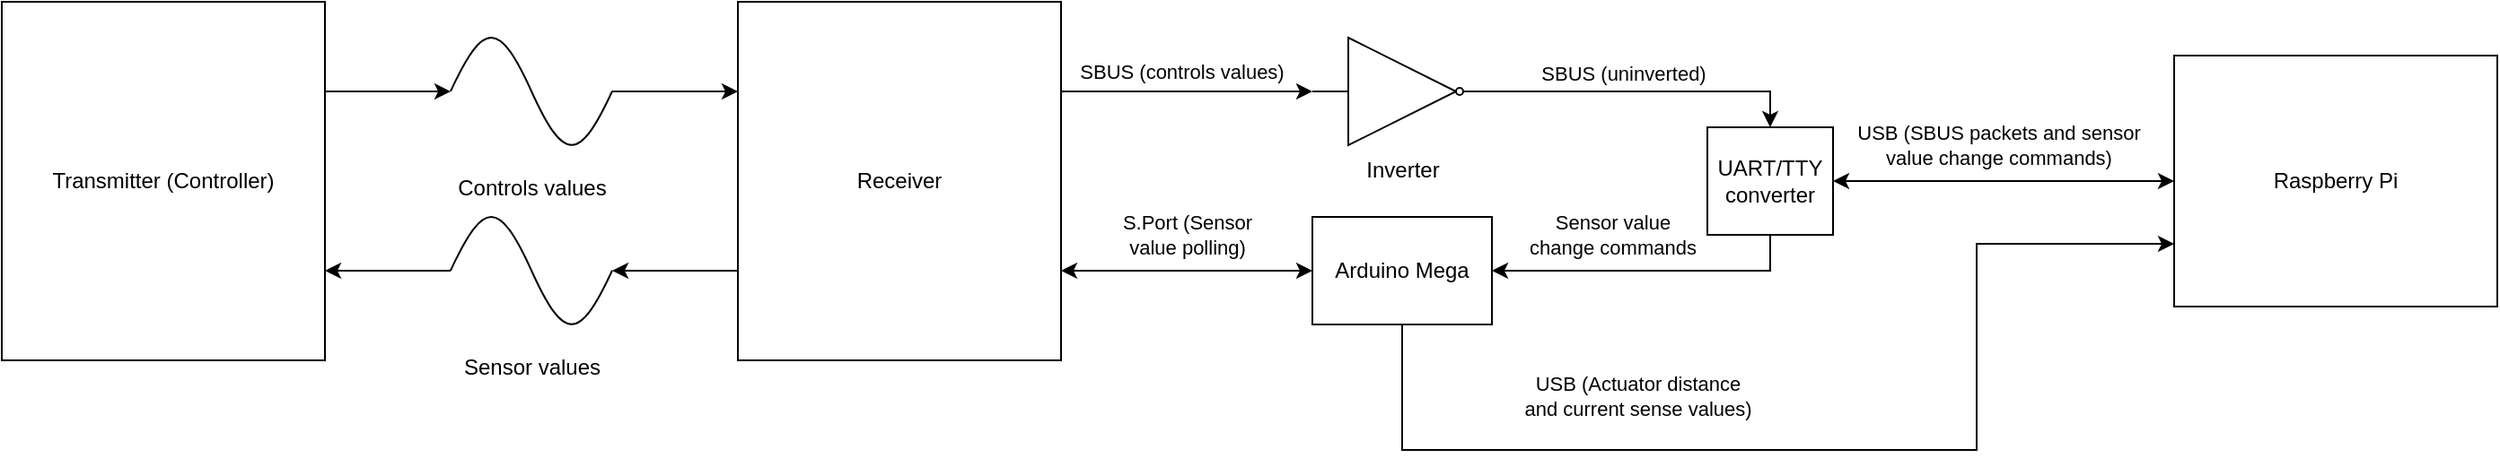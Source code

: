 <mxfile version="14.4.3" type="github">
  <diagram id="6sJhovftLHe1JeEAYkzE" name="Page-1">
    <mxGraphModel dx="1182" dy="733" grid="1" gridSize="10" guides="1" tooltips="1" connect="1" arrows="1" fold="1" page="1" pageScale="1" pageWidth="850" pageHeight="1100" math="0" shadow="0">
      <root>
        <mxCell id="0" />
        <mxCell id="1" parent="0" />
        <mxCell id="x6CiD8VPrZXpMIYv3OhJ-1" value="Transmitter (Controller)" style="rounded=0;whiteSpace=wrap;html=1;labelPosition=center;verticalLabelPosition=middle;align=center;verticalAlign=middle;" parent="1" vertex="1">
          <mxGeometry x="80" y="120" width="180" height="140" as="geometry" />
        </mxCell>
        <mxCell id="sb9LS9Mzbbce-gicuA8Z-35" value="" style="edgeStyle=orthogonalEdgeStyle;rounded=0;orthogonalLoop=1;jettySize=auto;html=1;startArrow=none;startFill=0;endArrow=classic;endFill=1;entryX=0;entryY=0.25;entryDx=0;entryDy=0;" edge="1" parent="1" source="sb9LS9Mzbbce-gicuA8Z-3" target="sb9LS9Mzbbce-gicuA8Z-6">
          <mxGeometry relative="1" as="geometry" />
        </mxCell>
        <mxCell id="sb9LS9Mzbbce-gicuA8Z-3" value="Controls values" style="pointerEvents=1;verticalLabelPosition=bottom;shadow=0;dashed=0;align=center;html=1;verticalAlign=top;shape=mxgraph.electrical.waveforms.sine_wave;" vertex="1" parent="1">
          <mxGeometry x="330" y="130" width="90" height="80" as="geometry" />
        </mxCell>
        <mxCell id="sb9LS9Mzbbce-gicuA8Z-5" value="Transmitter (Controller)" style="rounded=0;whiteSpace=wrap;html=1;labelPosition=center;verticalLabelPosition=middle;align=center;verticalAlign=middle;" vertex="1" parent="1">
          <mxGeometry x="80" y="120" width="180" height="200" as="geometry" />
        </mxCell>
        <mxCell id="sb9LS9Mzbbce-gicuA8Z-11" value="" style="edgeStyle=orthogonalEdgeStyle;rounded=0;orthogonalLoop=1;jettySize=auto;html=1;startArrow=none;startFill=0;exitX=1;exitY=0.25;exitDx=0;exitDy=0;" edge="1" parent="1" source="sb9LS9Mzbbce-gicuA8Z-6" target="sb9LS9Mzbbce-gicuA8Z-10">
          <mxGeometry relative="1" as="geometry" />
        </mxCell>
        <mxCell id="sb9LS9Mzbbce-gicuA8Z-12" value="&lt;div&gt;SBUS (controls values)&lt;br&gt;&lt;/div&gt;" style="edgeLabel;html=1;align=center;verticalAlign=middle;resizable=0;points=[];" vertex="1" connectable="0" parent="sb9LS9Mzbbce-gicuA8Z-11">
          <mxGeometry x="-0.271" y="-3" relative="1" as="geometry">
            <mxPoint x="16" y="-14" as="offset" />
          </mxGeometry>
        </mxCell>
        <mxCell id="sb9LS9Mzbbce-gicuA8Z-36" style="edgeStyle=orthogonalEdgeStyle;rounded=0;orthogonalLoop=1;jettySize=auto;html=1;exitX=1;exitY=0.75;exitDx=0;exitDy=0;entryX=0;entryY=0.5;entryDx=0;entryDy=0;startArrow=classic;startFill=1;endArrow=classic;endFill=1;" edge="1" parent="1" source="sb9LS9Mzbbce-gicuA8Z-6" target="sb9LS9Mzbbce-gicuA8Z-15">
          <mxGeometry relative="1" as="geometry">
            <Array as="points">
              <mxPoint x="700" y="270" />
              <mxPoint x="700" y="270" />
            </Array>
          </mxGeometry>
        </mxCell>
        <mxCell id="sb9LS9Mzbbce-gicuA8Z-37" value="&lt;div&gt;S.Port (Sensor&lt;/div&gt;&lt;div&gt;value polling)&lt;br&gt;&lt;/div&gt;" style="edgeLabel;html=1;align=center;verticalAlign=middle;resizable=0;points=[];" vertex="1" connectable="0" parent="sb9LS9Mzbbce-gicuA8Z-36">
          <mxGeometry x="0.432" y="-1" relative="1" as="geometry">
            <mxPoint x="-30" y="-21" as="offset" />
          </mxGeometry>
        </mxCell>
        <mxCell id="sb9LS9Mzbbce-gicuA8Z-6" value="Receiver" style="rounded=0;whiteSpace=wrap;html=1;labelPosition=center;verticalLabelPosition=middle;align=center;verticalAlign=middle;" vertex="1" parent="1">
          <mxGeometry x="490" y="120" width="180" height="200" as="geometry" />
        </mxCell>
        <mxCell id="sb9LS9Mzbbce-gicuA8Z-23" value="" style="edgeStyle=orthogonalEdgeStyle;rounded=0;orthogonalLoop=1;jettySize=auto;html=1;startArrow=classic;startFill=1;endArrow=classic;endFill=1;exitX=1;exitY=0.5;exitDx=0;exitDy=0;entryX=0;entryY=0.5;entryDx=0;entryDy=0;" edge="1" parent="1" source="sb9LS9Mzbbce-gicuA8Z-8" target="sb9LS9Mzbbce-gicuA8Z-22">
          <mxGeometry relative="1" as="geometry">
            <mxPoint x="1300" y="220" as="targetPoint" />
            <Array as="points" />
          </mxGeometry>
        </mxCell>
        <mxCell id="sb9LS9Mzbbce-gicuA8Z-42" value="&lt;div&gt;USB (SBUS packets and sensor&lt;/div&gt;&lt;div&gt;value change commands)&lt;/div&gt;" style="edgeLabel;html=1;align=center;verticalAlign=middle;resizable=0;points=[];" vertex="1" connectable="0" parent="sb9LS9Mzbbce-gicuA8Z-23">
          <mxGeometry x="0.2" y="-1" relative="1" as="geometry">
            <mxPoint x="-22" y="-21" as="offset" />
          </mxGeometry>
        </mxCell>
        <mxCell id="sb9LS9Mzbbce-gicuA8Z-8" value="UART/TTY converter" style="rounded=0;whiteSpace=wrap;html=1;labelPosition=center;verticalLabelPosition=middle;align=center;verticalAlign=middle;" vertex="1" parent="1">
          <mxGeometry x="1030" y="190" width="70" height="60" as="geometry" />
        </mxCell>
        <mxCell id="sb9LS9Mzbbce-gicuA8Z-13" value="" style="edgeStyle=orthogonalEdgeStyle;rounded=0;orthogonalLoop=1;jettySize=auto;html=1;startArrow=none;startFill=0;entryX=0.5;entryY=0;entryDx=0;entryDy=0;" edge="1" parent="1" source="sb9LS9Mzbbce-gicuA8Z-10" target="sb9LS9Mzbbce-gicuA8Z-8">
          <mxGeometry relative="1" as="geometry" />
        </mxCell>
        <mxCell id="sb9LS9Mzbbce-gicuA8Z-14" value="SBUS (uninverted)" style="edgeLabel;html=1;align=center;verticalAlign=middle;resizable=0;points=[];" vertex="1" connectable="0" parent="sb9LS9Mzbbce-gicuA8Z-13">
          <mxGeometry x="-0.167" y="3" relative="1" as="geometry">
            <mxPoint y="-7" as="offset" />
          </mxGeometry>
        </mxCell>
        <mxCell id="sb9LS9Mzbbce-gicuA8Z-10" value="Inverter" style="verticalLabelPosition=bottom;shadow=0;dashed=0;align=center;html=1;verticalAlign=top;shape=mxgraph.electrical.logic_gates.buffer2;negating=1;" vertex="1" parent="1">
          <mxGeometry x="810" y="140" width="100" height="60" as="geometry" />
        </mxCell>
        <mxCell id="sb9LS9Mzbbce-gicuA8Z-20" value="" style="edgeStyle=orthogonalEdgeStyle;rounded=0;orthogonalLoop=1;jettySize=auto;html=1;startArrow=classic;startFill=1;endArrow=none;endFill=0;entryX=0.5;entryY=1;entryDx=0;entryDy=0;" edge="1" parent="1" source="sb9LS9Mzbbce-gicuA8Z-15" target="sb9LS9Mzbbce-gicuA8Z-8">
          <mxGeometry relative="1" as="geometry" />
        </mxCell>
        <mxCell id="sb9LS9Mzbbce-gicuA8Z-21" value="&lt;div&gt;Sensor value&lt;/div&gt;&lt;div&gt;change commands&lt;/div&gt;" style="edgeLabel;html=1;align=center;verticalAlign=middle;resizable=0;points=[];" vertex="1" connectable="0" parent="sb9LS9Mzbbce-gicuA8Z-20">
          <mxGeometry x="-0.074" y="-4" relative="1" as="geometry">
            <mxPoint x="-14" y="-24" as="offset" />
          </mxGeometry>
        </mxCell>
        <mxCell id="sb9LS9Mzbbce-gicuA8Z-39" value="" style="edgeStyle=orthogonalEdgeStyle;rounded=0;orthogonalLoop=1;jettySize=auto;html=1;startArrow=none;startFill=0;endArrow=classic;endFill=1;entryX=0;entryY=0.75;entryDx=0;entryDy=0;exitX=0.5;exitY=1;exitDx=0;exitDy=0;" edge="1" parent="1" source="sb9LS9Mzbbce-gicuA8Z-15" target="sb9LS9Mzbbce-gicuA8Z-22">
          <mxGeometry relative="1" as="geometry">
            <mxPoint x="820" y="380" as="targetPoint" />
            <Array as="points">
              <mxPoint x="860" y="370" />
              <mxPoint x="1180" y="370" />
              <mxPoint x="1180" y="255" />
            </Array>
          </mxGeometry>
        </mxCell>
        <mxCell id="sb9LS9Mzbbce-gicuA8Z-43" value="&lt;div&gt;USB (Actuator distance&lt;/div&gt;&lt;div&gt;and current sense values)&lt;/div&gt;" style="edgeLabel;html=1;align=center;verticalAlign=middle;resizable=0;points=[];" vertex="1" connectable="0" parent="sb9LS9Mzbbce-gicuA8Z-39">
          <mxGeometry x="0.055" relative="1" as="geometry">
            <mxPoint x="-124" y="-30" as="offset" />
          </mxGeometry>
        </mxCell>
        <mxCell id="sb9LS9Mzbbce-gicuA8Z-15" value="Arduino Mega" style="rounded=0;whiteSpace=wrap;html=1;labelPosition=center;verticalLabelPosition=middle;align=center;verticalAlign=middle;" vertex="1" parent="1">
          <mxGeometry x="810" y="240" width="100" height="60" as="geometry" />
        </mxCell>
        <mxCell id="sb9LS9Mzbbce-gicuA8Z-22" value="Raspberry Pi" style="rounded=0;whiteSpace=wrap;html=1;labelPosition=center;verticalLabelPosition=middle;align=center;verticalAlign=middle;" vertex="1" parent="1">
          <mxGeometry x="1290" y="150" width="180" height="140" as="geometry" />
        </mxCell>
        <mxCell id="sb9LS9Mzbbce-gicuA8Z-26" value="" style="edgeStyle=orthogonalEdgeStyle;rounded=0;orthogonalLoop=1;jettySize=auto;html=1;startArrow=none;startFill=0;exitX=1;exitY=0.25;exitDx=0;exitDy=0;entryX=0;entryY=0.5;entryDx=0;entryDy=0;entryPerimeter=0;" edge="1" parent="1" target="sb9LS9Mzbbce-gicuA8Z-3" source="sb9LS9Mzbbce-gicuA8Z-5">
          <mxGeometry relative="1" as="geometry">
            <mxPoint x="260" y="155" as="sourcePoint" />
            <mxPoint x="330" y="155" as="targetPoint" />
          </mxGeometry>
        </mxCell>
        <mxCell id="sb9LS9Mzbbce-gicuA8Z-29" value="" style="edgeStyle=orthogonalEdgeStyle;rounded=0;orthogonalLoop=1;jettySize=auto;html=1;startArrow=classic;startFill=1;exitX=1;exitY=0.75;exitDx=0;exitDy=0;endArrow=none;endFill=0;" edge="1" parent="1" target="sb9LS9Mzbbce-gicuA8Z-31" source="sb9LS9Mzbbce-gicuA8Z-5">
          <mxGeometry relative="1" as="geometry">
            <mxPoint x="260" y="305" as="sourcePoint" />
          </mxGeometry>
        </mxCell>
        <mxCell id="sb9LS9Mzbbce-gicuA8Z-30" value="" style="edgeStyle=orthogonalEdgeStyle;rounded=0;orthogonalLoop=1;jettySize=auto;html=1;startArrow=classic;startFill=1;entryX=0;entryY=0.75;entryDx=0;entryDy=0;endArrow=none;endFill=0;" edge="1" parent="1" source="sb9LS9Mzbbce-gicuA8Z-31" target="sb9LS9Mzbbce-gicuA8Z-6">
          <mxGeometry relative="1" as="geometry">
            <mxPoint x="490" y="305" as="targetPoint" />
          </mxGeometry>
        </mxCell>
        <mxCell id="sb9LS9Mzbbce-gicuA8Z-31" value="Sensor values" style="pointerEvents=1;verticalLabelPosition=bottom;shadow=0;dashed=0;align=center;html=1;verticalAlign=top;shape=mxgraph.electrical.waveforms.sine_wave;" vertex="1" parent="1">
          <mxGeometry x="330" y="230" width="90" height="80" as="geometry" />
        </mxCell>
      </root>
    </mxGraphModel>
  </diagram>
</mxfile>
